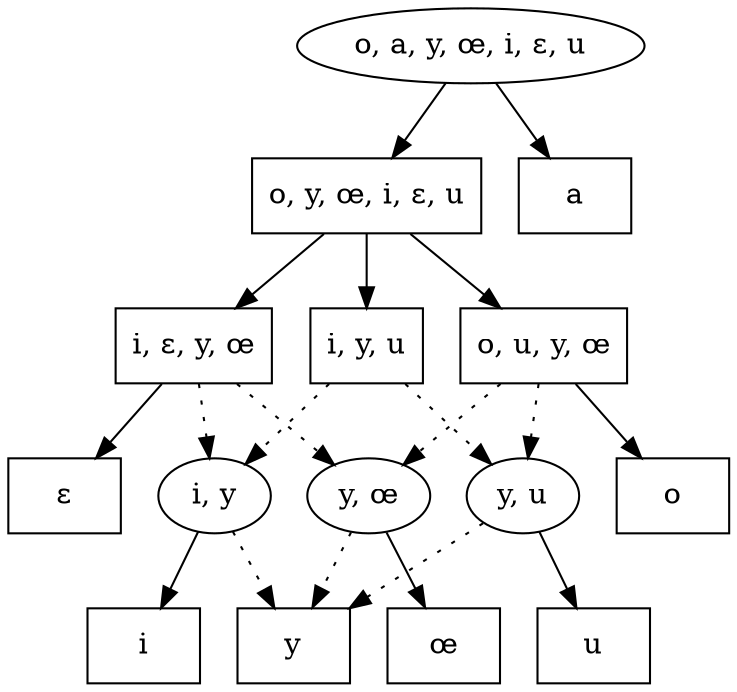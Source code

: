 // None
digraph {
	0 [label="o, a, y, œ, i, ɛ, u"]
	1 [label="o, y, œ, i, ɛ, u",shape=box]
	2 [label="i, ɛ, y, œ",shape=box]
	3 [label="o, u, y, œ",shape=box]
	4 [label="i, y, u",shape=box]
	5 [label="i",shape=box]
	6 [label="y",shape=box]
	7 [label="u",shape=box]
	8 [label="ɛ",shape=box]
	9 [label="œ",shape=box]
	10 [label="o",shape=box]
	11 [label="a",shape=box]
	12 [label="y, œ"]
	13 [label="i, y"]
	14 [label="y, u"]
	0 -> 1 []
	0 -> 11 []
	1 -> 2 []
	1 -> 3 []
	1 -> 4 []
	2 -> 8 []
	2 -> 12 [style=dotted]
	2 -> 13 [style=dotted]
	3 -> 10 []
	3 -> 12 [style=dotted]
	3 -> 14 [style=dotted]
	4 -> 13 [style=dotted]
	4 -> 14 [style=dotted]
	12 -> 6 [style=dotted]
	12 -> 9 []
	13 -> 5 []
	13 -> 6 [style=dotted]
	14 -> 6 [style=dotted]
	14 -> 7 []
}
